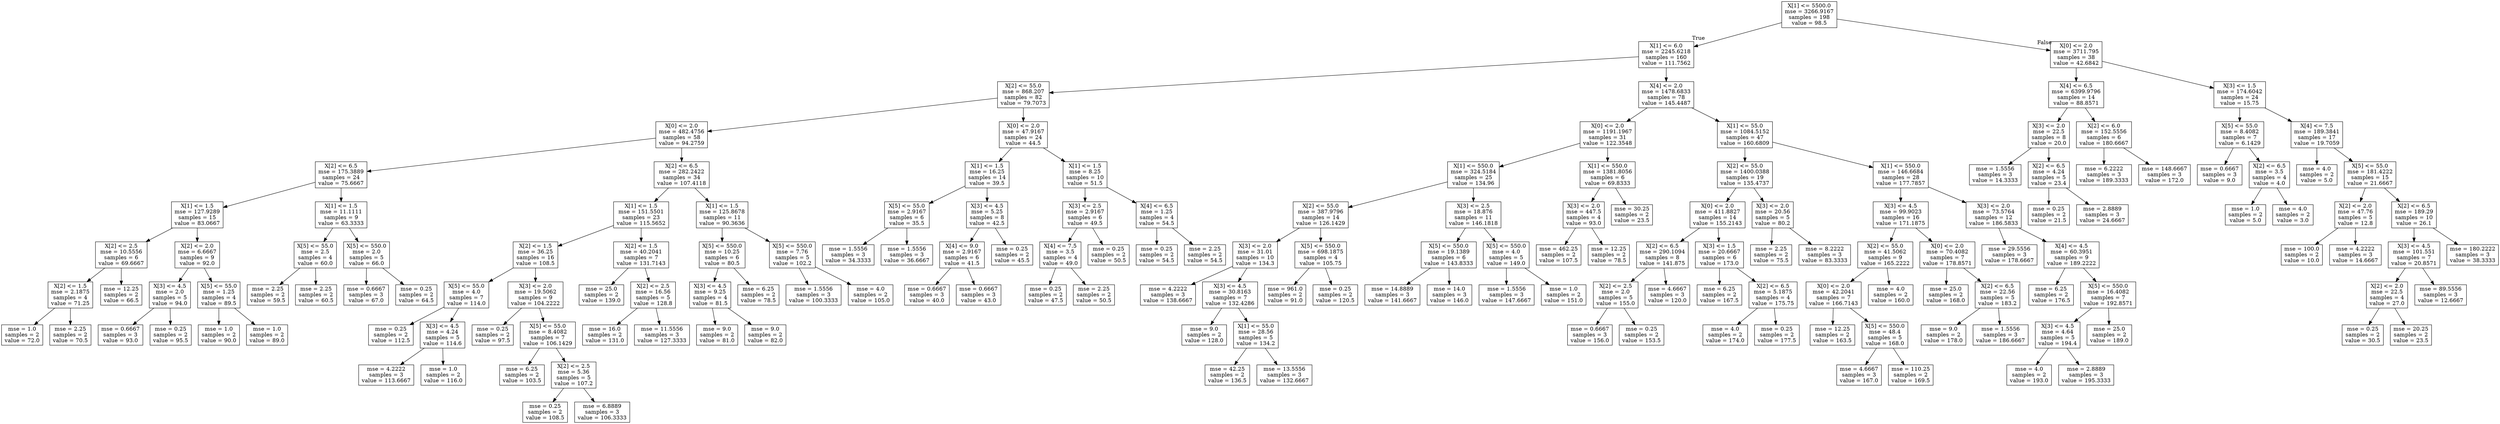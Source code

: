 digraph Tree {
node [shape=box] ;
0 [label="X[1] <= 5500.0\nmse = 3266.9167\nsamples = 198\nvalue = 98.5"] ;
1 [label="X[1] <= 6.0\nmse = 2245.6218\nsamples = 160\nvalue = 111.7562"] ;
0 -> 1 [labeldistance=2.5, labelangle=45, headlabel="True"] ;
2 [label="X[2] <= 55.0\nmse = 868.207\nsamples = 82\nvalue = 79.7073"] ;
1 -> 2 ;
3 [label="X[0] <= 2.0\nmse = 482.4756\nsamples = 58\nvalue = 94.2759"] ;
2 -> 3 ;
4 [label="X[2] <= 6.5\nmse = 175.3889\nsamples = 24\nvalue = 75.6667"] ;
3 -> 4 ;
5 [label="X[1] <= 1.5\nmse = 127.9289\nsamples = 15\nvalue = 83.0667"] ;
4 -> 5 ;
6 [label="X[2] <= 2.5\nmse = 10.5556\nsamples = 6\nvalue = 69.6667"] ;
5 -> 6 ;
7 [label="X[2] <= 1.5\nmse = 2.1875\nsamples = 4\nvalue = 71.25"] ;
6 -> 7 ;
8 [label="mse = 1.0\nsamples = 2\nvalue = 72.0"] ;
7 -> 8 ;
9 [label="mse = 2.25\nsamples = 2\nvalue = 70.5"] ;
7 -> 9 ;
10 [label="mse = 12.25\nsamples = 2\nvalue = 66.5"] ;
6 -> 10 ;
11 [label="X[2] <= 2.0\nmse = 6.6667\nsamples = 9\nvalue = 92.0"] ;
5 -> 11 ;
12 [label="X[3] <= 4.5\nmse = 2.0\nsamples = 5\nvalue = 94.0"] ;
11 -> 12 ;
13 [label="mse = 0.6667\nsamples = 3\nvalue = 93.0"] ;
12 -> 13 ;
14 [label="mse = 0.25\nsamples = 2\nvalue = 95.5"] ;
12 -> 14 ;
15 [label="X[5] <= 55.0\nmse = 1.25\nsamples = 4\nvalue = 89.5"] ;
11 -> 15 ;
16 [label="mse = 1.0\nsamples = 2\nvalue = 90.0"] ;
15 -> 16 ;
17 [label="mse = 1.0\nsamples = 2\nvalue = 89.0"] ;
15 -> 17 ;
18 [label="X[1] <= 1.5\nmse = 11.1111\nsamples = 9\nvalue = 63.3333"] ;
4 -> 18 ;
19 [label="X[5] <= 55.0\nmse = 2.5\nsamples = 4\nvalue = 60.0"] ;
18 -> 19 ;
20 [label="mse = 2.25\nsamples = 2\nvalue = 59.5"] ;
19 -> 20 ;
21 [label="mse = 2.25\nsamples = 2\nvalue = 60.5"] ;
19 -> 21 ;
22 [label="X[5] <= 550.0\nmse = 2.0\nsamples = 5\nvalue = 66.0"] ;
18 -> 22 ;
23 [label="mse = 0.6667\nsamples = 3\nvalue = 67.0"] ;
22 -> 23 ;
24 [label="mse = 0.25\nsamples = 2\nvalue = 64.5"] ;
22 -> 24 ;
25 [label="X[2] <= 6.5\nmse = 282.2422\nsamples = 34\nvalue = 107.4118"] ;
3 -> 25 ;
26 [label="X[1] <= 1.5\nmse = 151.5501\nsamples = 23\nvalue = 115.5652"] ;
25 -> 26 ;
27 [label="X[2] <= 1.5\nmse = 36.25\nsamples = 16\nvalue = 108.5"] ;
26 -> 27 ;
28 [label="X[5] <= 55.0\nmse = 4.0\nsamples = 7\nvalue = 114.0"] ;
27 -> 28 ;
29 [label="mse = 0.25\nsamples = 2\nvalue = 112.5"] ;
28 -> 29 ;
30 [label="X[3] <= 4.5\nmse = 4.24\nsamples = 5\nvalue = 114.6"] ;
28 -> 30 ;
31 [label="mse = 4.2222\nsamples = 3\nvalue = 113.6667"] ;
30 -> 31 ;
32 [label="mse = 1.0\nsamples = 2\nvalue = 116.0"] ;
30 -> 32 ;
33 [label="X[3] <= 2.0\nmse = 19.5062\nsamples = 9\nvalue = 104.2222"] ;
27 -> 33 ;
34 [label="mse = 0.25\nsamples = 2\nvalue = 97.5"] ;
33 -> 34 ;
35 [label="X[5] <= 55.0\nmse = 8.4082\nsamples = 7\nvalue = 106.1429"] ;
33 -> 35 ;
36 [label="mse = 6.25\nsamples = 2\nvalue = 103.5"] ;
35 -> 36 ;
37 [label="X[2] <= 2.5\nmse = 5.36\nsamples = 5\nvalue = 107.2"] ;
35 -> 37 ;
38 [label="mse = 0.25\nsamples = 2\nvalue = 108.5"] ;
37 -> 38 ;
39 [label="mse = 6.8889\nsamples = 3\nvalue = 106.3333"] ;
37 -> 39 ;
40 [label="X[2] <= 1.5\nmse = 40.2041\nsamples = 7\nvalue = 131.7143"] ;
26 -> 40 ;
41 [label="mse = 25.0\nsamples = 2\nvalue = 139.0"] ;
40 -> 41 ;
42 [label="X[2] <= 2.5\nmse = 16.56\nsamples = 5\nvalue = 128.8"] ;
40 -> 42 ;
43 [label="mse = 16.0\nsamples = 2\nvalue = 131.0"] ;
42 -> 43 ;
44 [label="mse = 11.5556\nsamples = 3\nvalue = 127.3333"] ;
42 -> 44 ;
45 [label="X[1] <= 1.5\nmse = 125.8678\nsamples = 11\nvalue = 90.3636"] ;
25 -> 45 ;
46 [label="X[5] <= 550.0\nmse = 10.25\nsamples = 6\nvalue = 80.5"] ;
45 -> 46 ;
47 [label="X[3] <= 4.5\nmse = 9.25\nsamples = 4\nvalue = 81.5"] ;
46 -> 47 ;
48 [label="mse = 9.0\nsamples = 2\nvalue = 81.0"] ;
47 -> 48 ;
49 [label="mse = 9.0\nsamples = 2\nvalue = 82.0"] ;
47 -> 49 ;
50 [label="mse = 6.25\nsamples = 2\nvalue = 78.5"] ;
46 -> 50 ;
51 [label="X[5] <= 550.0\nmse = 7.76\nsamples = 5\nvalue = 102.2"] ;
45 -> 51 ;
52 [label="mse = 1.5556\nsamples = 3\nvalue = 100.3333"] ;
51 -> 52 ;
53 [label="mse = 4.0\nsamples = 2\nvalue = 105.0"] ;
51 -> 53 ;
54 [label="X[0] <= 2.0\nmse = 47.9167\nsamples = 24\nvalue = 44.5"] ;
2 -> 54 ;
55 [label="X[1] <= 1.5\nmse = 16.25\nsamples = 14\nvalue = 39.5"] ;
54 -> 55 ;
56 [label="X[5] <= 55.0\nmse = 2.9167\nsamples = 6\nvalue = 35.5"] ;
55 -> 56 ;
57 [label="mse = 1.5556\nsamples = 3\nvalue = 34.3333"] ;
56 -> 57 ;
58 [label="mse = 1.5556\nsamples = 3\nvalue = 36.6667"] ;
56 -> 58 ;
59 [label="X[3] <= 4.5\nmse = 5.25\nsamples = 8\nvalue = 42.5"] ;
55 -> 59 ;
60 [label="X[4] <= 9.0\nmse = 2.9167\nsamples = 6\nvalue = 41.5"] ;
59 -> 60 ;
61 [label="mse = 0.6667\nsamples = 3\nvalue = 40.0"] ;
60 -> 61 ;
62 [label="mse = 0.6667\nsamples = 3\nvalue = 43.0"] ;
60 -> 62 ;
63 [label="mse = 0.25\nsamples = 2\nvalue = 45.5"] ;
59 -> 63 ;
64 [label="X[1] <= 1.5\nmse = 8.25\nsamples = 10\nvalue = 51.5"] ;
54 -> 64 ;
65 [label="X[3] <= 2.5\nmse = 2.9167\nsamples = 6\nvalue = 49.5"] ;
64 -> 65 ;
66 [label="X[4] <= 7.5\nmse = 3.5\nsamples = 4\nvalue = 49.0"] ;
65 -> 66 ;
67 [label="mse = 0.25\nsamples = 2\nvalue = 47.5"] ;
66 -> 67 ;
68 [label="mse = 2.25\nsamples = 2\nvalue = 50.5"] ;
66 -> 68 ;
69 [label="mse = 0.25\nsamples = 2\nvalue = 50.5"] ;
65 -> 69 ;
70 [label="X[4] <= 6.5\nmse = 1.25\nsamples = 4\nvalue = 54.5"] ;
64 -> 70 ;
71 [label="mse = 0.25\nsamples = 2\nvalue = 54.5"] ;
70 -> 71 ;
72 [label="mse = 2.25\nsamples = 2\nvalue = 54.5"] ;
70 -> 72 ;
73 [label="X[4] <= 2.0\nmse = 1478.6833\nsamples = 78\nvalue = 145.4487"] ;
1 -> 73 ;
74 [label="X[0] <= 2.0\nmse = 1191.1967\nsamples = 31\nvalue = 122.3548"] ;
73 -> 74 ;
75 [label="X[1] <= 550.0\nmse = 324.5184\nsamples = 25\nvalue = 134.96"] ;
74 -> 75 ;
76 [label="X[2] <= 55.0\nmse = 387.9796\nsamples = 14\nvalue = 126.1429"] ;
75 -> 76 ;
77 [label="X[3] <= 2.0\nmse = 31.01\nsamples = 10\nvalue = 134.3"] ;
76 -> 77 ;
78 [label="mse = 4.2222\nsamples = 3\nvalue = 138.6667"] ;
77 -> 78 ;
79 [label="X[3] <= 4.5\nmse = 30.8163\nsamples = 7\nvalue = 132.4286"] ;
77 -> 79 ;
80 [label="mse = 9.0\nsamples = 2\nvalue = 128.0"] ;
79 -> 80 ;
81 [label="X[1] <= 55.0\nmse = 28.56\nsamples = 5\nvalue = 134.2"] ;
79 -> 81 ;
82 [label="mse = 42.25\nsamples = 2\nvalue = 136.5"] ;
81 -> 82 ;
83 [label="mse = 13.5556\nsamples = 3\nvalue = 132.6667"] ;
81 -> 83 ;
84 [label="X[5] <= 550.0\nmse = 698.1875\nsamples = 4\nvalue = 105.75"] ;
76 -> 84 ;
85 [label="mse = 961.0\nsamples = 2\nvalue = 91.0"] ;
84 -> 85 ;
86 [label="mse = 0.25\nsamples = 2\nvalue = 120.5"] ;
84 -> 86 ;
87 [label="X[3] <= 2.5\nmse = 18.876\nsamples = 11\nvalue = 146.1818"] ;
75 -> 87 ;
88 [label="X[5] <= 550.0\nmse = 19.1389\nsamples = 6\nvalue = 143.8333"] ;
87 -> 88 ;
89 [label="mse = 14.8889\nsamples = 3\nvalue = 141.6667"] ;
88 -> 89 ;
90 [label="mse = 14.0\nsamples = 3\nvalue = 146.0"] ;
88 -> 90 ;
91 [label="X[5] <= 550.0\nmse = 4.0\nsamples = 5\nvalue = 149.0"] ;
87 -> 91 ;
92 [label="mse = 1.5556\nsamples = 3\nvalue = 147.6667"] ;
91 -> 92 ;
93 [label="mse = 1.0\nsamples = 2\nvalue = 151.0"] ;
91 -> 93 ;
94 [label="X[1] <= 550.0\nmse = 1381.8056\nsamples = 6\nvalue = 69.8333"] ;
74 -> 94 ;
95 [label="X[3] <= 2.0\nmse = 447.5\nsamples = 4\nvalue = 93.0"] ;
94 -> 95 ;
96 [label="mse = 462.25\nsamples = 2\nvalue = 107.5"] ;
95 -> 96 ;
97 [label="mse = 12.25\nsamples = 2\nvalue = 78.5"] ;
95 -> 97 ;
98 [label="mse = 30.25\nsamples = 2\nvalue = 23.5"] ;
94 -> 98 ;
99 [label="X[1] <= 55.0\nmse = 1084.5152\nsamples = 47\nvalue = 160.6809"] ;
73 -> 99 ;
100 [label="X[2] <= 55.0\nmse = 1400.0388\nsamples = 19\nvalue = 135.4737"] ;
99 -> 100 ;
101 [label="X[0] <= 2.0\nmse = 411.8827\nsamples = 14\nvalue = 155.2143"] ;
100 -> 101 ;
102 [label="X[2] <= 6.5\nmse = 290.1094\nsamples = 8\nvalue = 141.875"] ;
101 -> 102 ;
103 [label="X[2] <= 2.5\nmse = 2.0\nsamples = 5\nvalue = 155.0"] ;
102 -> 103 ;
104 [label="mse = 0.6667\nsamples = 3\nvalue = 156.0"] ;
103 -> 104 ;
105 [label="mse = 0.25\nsamples = 2\nvalue = 153.5"] ;
103 -> 105 ;
106 [label="mse = 4.6667\nsamples = 3\nvalue = 120.0"] ;
102 -> 106 ;
107 [label="X[3] <= 1.5\nmse = 20.6667\nsamples = 6\nvalue = 173.0"] ;
101 -> 107 ;
108 [label="mse = 6.25\nsamples = 2\nvalue = 167.5"] ;
107 -> 108 ;
109 [label="X[2] <= 6.5\nmse = 5.1875\nsamples = 4\nvalue = 175.75"] ;
107 -> 109 ;
110 [label="mse = 4.0\nsamples = 2\nvalue = 174.0"] ;
109 -> 110 ;
111 [label="mse = 0.25\nsamples = 2\nvalue = 177.5"] ;
109 -> 111 ;
112 [label="X[3] <= 2.0\nmse = 20.56\nsamples = 5\nvalue = 80.2"] ;
100 -> 112 ;
113 [label="mse = 2.25\nsamples = 2\nvalue = 75.5"] ;
112 -> 113 ;
114 [label="mse = 8.2222\nsamples = 3\nvalue = 83.3333"] ;
112 -> 114 ;
115 [label="X[1] <= 550.0\nmse = 146.6684\nsamples = 28\nvalue = 177.7857"] ;
99 -> 115 ;
116 [label="X[3] <= 4.5\nmse = 99.9023\nsamples = 16\nvalue = 171.1875"] ;
115 -> 116 ;
117 [label="X[2] <= 55.0\nmse = 41.5062\nsamples = 9\nvalue = 165.2222"] ;
116 -> 117 ;
118 [label="X[0] <= 2.0\nmse = 42.2041\nsamples = 7\nvalue = 166.7143"] ;
117 -> 118 ;
119 [label="mse = 12.25\nsamples = 2\nvalue = 163.5"] ;
118 -> 119 ;
120 [label="X[5] <= 550.0\nmse = 48.4\nsamples = 5\nvalue = 168.0"] ;
118 -> 120 ;
121 [label="mse = 4.6667\nsamples = 3\nvalue = 167.0"] ;
120 -> 121 ;
122 [label="mse = 110.25\nsamples = 2\nvalue = 169.5"] ;
120 -> 122 ;
123 [label="mse = 4.0\nsamples = 2\nvalue = 160.0"] ;
117 -> 123 ;
124 [label="X[0] <= 2.0\nmse = 70.4082\nsamples = 7\nvalue = 178.8571"] ;
116 -> 124 ;
125 [label="mse = 25.0\nsamples = 2\nvalue = 168.0"] ;
124 -> 125 ;
126 [label="X[2] <= 6.5\nmse = 22.56\nsamples = 5\nvalue = 183.2"] ;
124 -> 126 ;
127 [label="mse = 9.0\nsamples = 2\nvalue = 178.0"] ;
126 -> 127 ;
128 [label="mse = 1.5556\nsamples = 3\nvalue = 186.6667"] ;
126 -> 128 ;
129 [label="X[3] <= 2.0\nmse = 73.5764\nsamples = 12\nvalue = 186.5833"] ;
115 -> 129 ;
130 [label="mse = 29.5556\nsamples = 3\nvalue = 178.6667"] ;
129 -> 130 ;
131 [label="X[4] <= 4.5\nmse = 60.3951\nsamples = 9\nvalue = 189.2222"] ;
129 -> 131 ;
132 [label="mse = 6.25\nsamples = 2\nvalue = 176.5"] ;
131 -> 132 ;
133 [label="X[5] <= 550.0\nmse = 16.4082\nsamples = 7\nvalue = 192.8571"] ;
131 -> 133 ;
134 [label="X[3] <= 4.5\nmse = 4.64\nsamples = 5\nvalue = 194.4"] ;
133 -> 134 ;
135 [label="mse = 4.0\nsamples = 2\nvalue = 193.0"] ;
134 -> 135 ;
136 [label="mse = 2.8889\nsamples = 3\nvalue = 195.3333"] ;
134 -> 136 ;
137 [label="mse = 25.0\nsamples = 2\nvalue = 189.0"] ;
133 -> 137 ;
138 [label="X[0] <= 2.0\nmse = 3711.795\nsamples = 38\nvalue = 42.6842"] ;
0 -> 138 [labeldistance=2.5, labelangle=-45, headlabel="False"] ;
139 [label="X[4] <= 6.5\nmse = 6399.9796\nsamples = 14\nvalue = 88.8571"] ;
138 -> 139 ;
140 [label="X[3] <= 2.0\nmse = 22.5\nsamples = 8\nvalue = 20.0"] ;
139 -> 140 ;
141 [label="mse = 1.5556\nsamples = 3\nvalue = 14.3333"] ;
140 -> 141 ;
142 [label="X[2] <= 6.5\nmse = 4.24\nsamples = 5\nvalue = 23.4"] ;
140 -> 142 ;
143 [label="mse = 0.25\nsamples = 2\nvalue = 21.5"] ;
142 -> 143 ;
144 [label="mse = 2.8889\nsamples = 3\nvalue = 24.6667"] ;
142 -> 144 ;
145 [label="X[2] <= 6.0\nmse = 152.5556\nsamples = 6\nvalue = 180.6667"] ;
139 -> 145 ;
146 [label="mse = 6.2222\nsamples = 3\nvalue = 189.3333"] ;
145 -> 146 ;
147 [label="mse = 148.6667\nsamples = 3\nvalue = 172.0"] ;
145 -> 147 ;
148 [label="X[3] <= 1.5\nmse = 174.6042\nsamples = 24\nvalue = 15.75"] ;
138 -> 148 ;
149 [label="X[5] <= 55.0\nmse = 8.4082\nsamples = 7\nvalue = 6.1429"] ;
148 -> 149 ;
150 [label="mse = 0.6667\nsamples = 3\nvalue = 9.0"] ;
149 -> 150 ;
151 [label="X[2] <= 6.5\nmse = 3.5\nsamples = 4\nvalue = 4.0"] ;
149 -> 151 ;
152 [label="mse = 1.0\nsamples = 2\nvalue = 5.0"] ;
151 -> 152 ;
153 [label="mse = 4.0\nsamples = 2\nvalue = 3.0"] ;
151 -> 153 ;
154 [label="X[4] <= 7.5\nmse = 189.3841\nsamples = 17\nvalue = 19.7059"] ;
148 -> 154 ;
155 [label="mse = 4.0\nsamples = 2\nvalue = 5.0"] ;
154 -> 155 ;
156 [label="X[5] <= 55.0\nmse = 181.4222\nsamples = 15\nvalue = 21.6667"] ;
154 -> 156 ;
157 [label="X[2] <= 2.0\nmse = 47.76\nsamples = 5\nvalue = 12.8"] ;
156 -> 157 ;
158 [label="mse = 100.0\nsamples = 2\nvalue = 10.0"] ;
157 -> 158 ;
159 [label="mse = 4.2222\nsamples = 3\nvalue = 14.6667"] ;
157 -> 159 ;
160 [label="X[2] <= 6.5\nmse = 189.29\nsamples = 10\nvalue = 26.1"] ;
156 -> 160 ;
161 [label="X[3] <= 4.5\nmse = 101.551\nsamples = 7\nvalue = 20.8571"] ;
160 -> 161 ;
162 [label="X[2] <= 2.0\nmse = 22.5\nsamples = 4\nvalue = 27.0"] ;
161 -> 162 ;
163 [label="mse = 0.25\nsamples = 2\nvalue = 30.5"] ;
162 -> 163 ;
164 [label="mse = 20.25\nsamples = 2\nvalue = 23.5"] ;
162 -> 164 ;
165 [label="mse = 89.5556\nsamples = 3\nvalue = 12.6667"] ;
161 -> 165 ;
166 [label="mse = 180.2222\nsamples = 3\nvalue = 38.3333"] ;
160 -> 166 ;
}